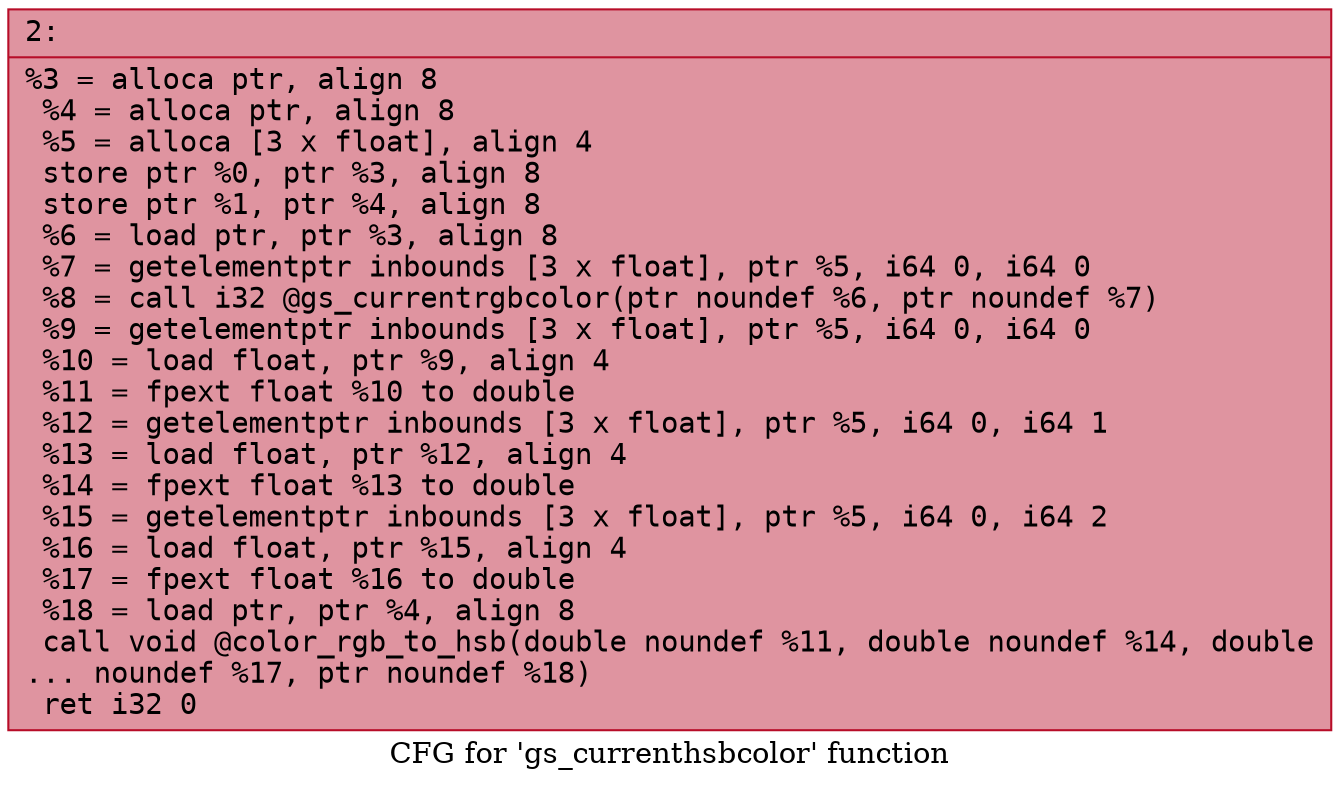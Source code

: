digraph "CFG for 'gs_currenthsbcolor' function" {
	label="CFG for 'gs_currenthsbcolor' function";

	Node0x600000332ad0 [shape=record,color="#b70d28ff", style=filled, fillcolor="#b70d2870" fontname="Courier",label="{2:\l|  %3 = alloca ptr, align 8\l  %4 = alloca ptr, align 8\l  %5 = alloca [3 x float], align 4\l  store ptr %0, ptr %3, align 8\l  store ptr %1, ptr %4, align 8\l  %6 = load ptr, ptr %3, align 8\l  %7 = getelementptr inbounds [3 x float], ptr %5, i64 0, i64 0\l  %8 = call i32 @gs_currentrgbcolor(ptr noundef %6, ptr noundef %7)\l  %9 = getelementptr inbounds [3 x float], ptr %5, i64 0, i64 0\l  %10 = load float, ptr %9, align 4\l  %11 = fpext float %10 to double\l  %12 = getelementptr inbounds [3 x float], ptr %5, i64 0, i64 1\l  %13 = load float, ptr %12, align 4\l  %14 = fpext float %13 to double\l  %15 = getelementptr inbounds [3 x float], ptr %5, i64 0, i64 2\l  %16 = load float, ptr %15, align 4\l  %17 = fpext float %16 to double\l  %18 = load ptr, ptr %4, align 8\l  call void @color_rgb_to_hsb(double noundef %11, double noundef %14, double\l... noundef %17, ptr noundef %18)\l  ret i32 0\l}"];
}
